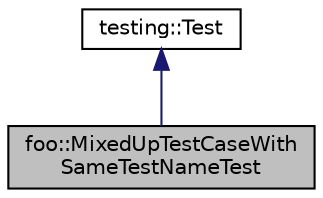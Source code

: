 digraph "foo::MixedUpTestCaseWithSameTestNameTest"
{
  edge [fontname="Helvetica",fontsize="10",labelfontname="Helvetica",labelfontsize="10"];
  node [fontname="Helvetica",fontsize="10",shape=record];
  Node0 [label="foo::MixedUpTestCaseWith\lSameTestNameTest",height=0.2,width=0.4,color="black", fillcolor="grey75", style="filled", fontcolor="black"];
  Node1 -> Node0 [dir="back",color="midnightblue",fontsize="10",style="solid",fontname="Helvetica"];
  Node1 [label="testing::Test",height=0.2,width=0.4,color="black", fillcolor="white", style="filled",URL="$classtesting_1_1Test.html"];
}
